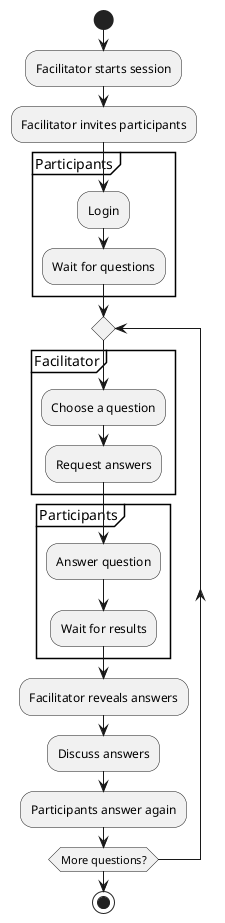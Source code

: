 @startuml
start

:Facilitator starts session;
:Facilitator invites participants;

partition Participants {
  :Login;
  :Wait for questions;
}

repeat

    partition Facilitator {
    :Choose a question;
    :Request answers;
    }

    partition Participants {
    :Answer question;
    :Wait for results;
    }

    :Facilitator reveals answers;
    :Discuss answers;

  :Participants answer again;
repeat while (More questions?)

stop
@enduml